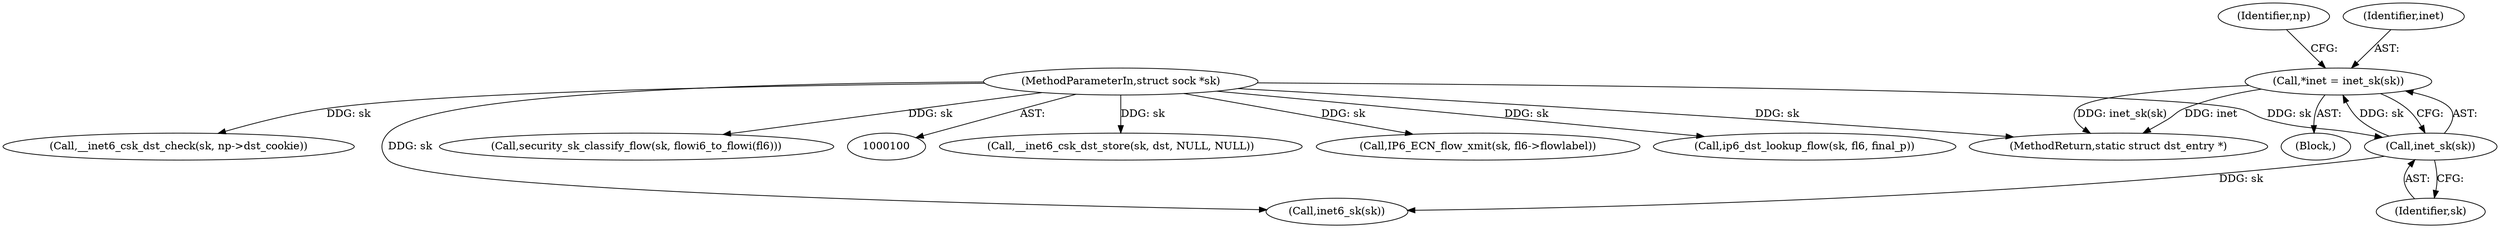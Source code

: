 digraph "0_linux_45f6fad84cc305103b28d73482b344d7f5b76f39_8@pointer" {
"1000105" [label="(Call,*inet = inet_sk(sk))"];
"1000107" [label="(Call,inet_sk(sk))"];
"1000101" [label="(MethodParameterIn,struct sock *sk)"];
"1000108" [label="(Identifier,sk)"];
"1000221" [label="(Call,__inet6_csk_dst_store(sk, dst, NULL, NULL))"];
"1000151" [label="(Call,IP6_ECN_flow_xmit(sk, fl6->flowlabel))"];
"1000111" [label="(Identifier,np)"];
"1000213" [label="(Call,ip6_dst_lookup_flow(sk, fl6, final_p))"];
"1000202" [label="(Call,__inet6_csk_dst_check(sk, np->dst_cookie))"];
"1000106" [label="(Identifier,inet)"];
"1000107" [label="(Call,inet_sk(sk))"];
"1000101" [label="(MethodParameterIn,struct sock *sk)"];
"1000105" [label="(Call,*inet = inet_sk(sk))"];
"1000112" [label="(Call,inet6_sk(sk))"];
"1000228" [label="(MethodReturn,static struct dst_entry *)"];
"1000103" [label="(Block,)"];
"1000184" [label="(Call,security_sk_classify_flow(sk, flowi6_to_flowi(fl6)))"];
"1000105" -> "1000103"  [label="AST: "];
"1000105" -> "1000107"  [label="CFG: "];
"1000106" -> "1000105"  [label="AST: "];
"1000107" -> "1000105"  [label="AST: "];
"1000111" -> "1000105"  [label="CFG: "];
"1000105" -> "1000228"  [label="DDG: inet_sk(sk)"];
"1000105" -> "1000228"  [label="DDG: inet"];
"1000107" -> "1000105"  [label="DDG: sk"];
"1000107" -> "1000108"  [label="CFG: "];
"1000108" -> "1000107"  [label="AST: "];
"1000101" -> "1000107"  [label="DDG: sk"];
"1000107" -> "1000112"  [label="DDG: sk"];
"1000101" -> "1000100"  [label="AST: "];
"1000101" -> "1000228"  [label="DDG: sk"];
"1000101" -> "1000112"  [label="DDG: sk"];
"1000101" -> "1000151"  [label="DDG: sk"];
"1000101" -> "1000184"  [label="DDG: sk"];
"1000101" -> "1000202"  [label="DDG: sk"];
"1000101" -> "1000213"  [label="DDG: sk"];
"1000101" -> "1000221"  [label="DDG: sk"];
}
